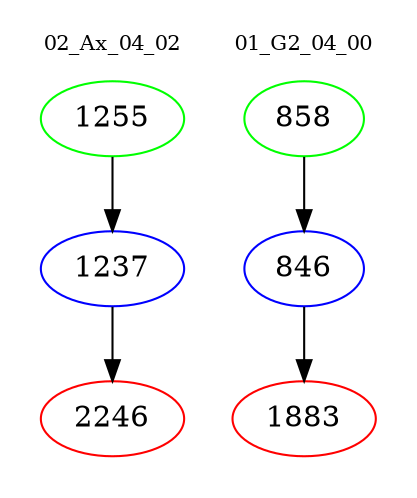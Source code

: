 digraph{
subgraph cluster_0 {
color = white
label = "02_Ax_04_02";
fontsize=10;
T0_1255 [label="1255", color="green"]
T0_1255 -> T0_1237 [color="black"]
T0_1237 [label="1237", color="blue"]
T0_1237 -> T0_2246 [color="black"]
T0_2246 [label="2246", color="red"]
}
subgraph cluster_1 {
color = white
label = "01_G2_04_00";
fontsize=10;
T1_858 [label="858", color="green"]
T1_858 -> T1_846 [color="black"]
T1_846 [label="846", color="blue"]
T1_846 -> T1_1883 [color="black"]
T1_1883 [label="1883", color="red"]
}
}
